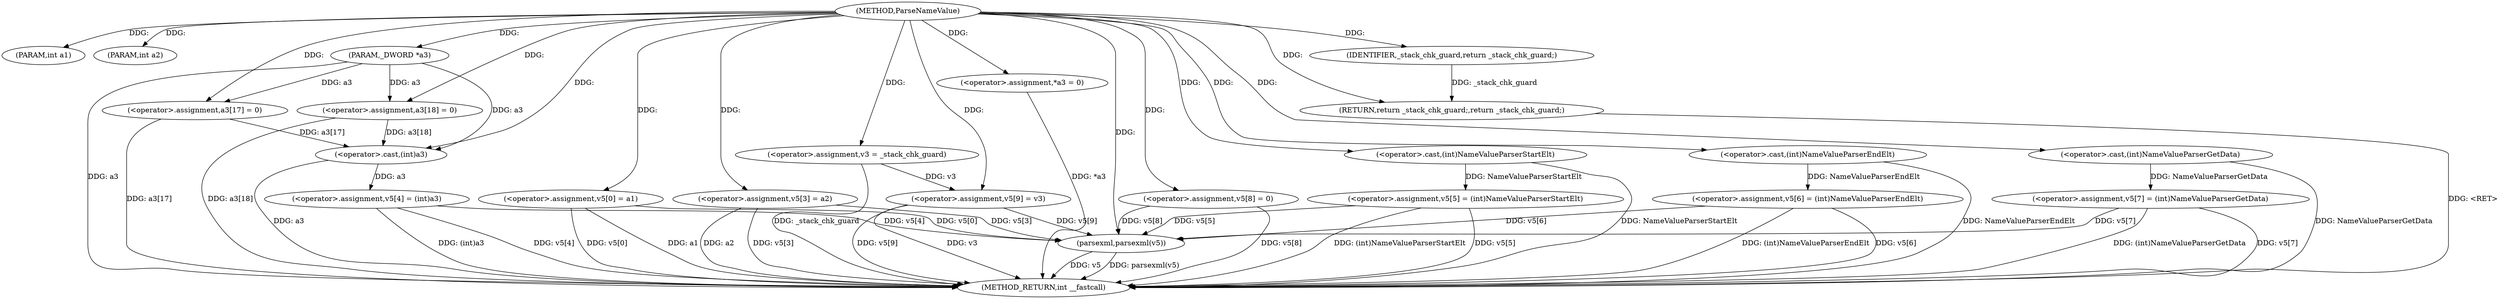 digraph ParseNameValue {  
"1000103" [label = "(METHOD,ParseNameValue)" ]
"1000179" [label = "(METHOD_RETURN,int __fastcall)" ]
"1000104" [label = "(PARAM,int a1)" ]
"1000105" [label = "(PARAM,int a2)" ]
"1000106" [label = "(PARAM,_DWORD *a3)" ]
"1000110" [label = "(<operator>.assignment,a3[17] = 0)" ]
"1000115" [label = "(<operator>.assignment,a3[18] = 0)" ]
"1000120" [label = "(<operator>.assignment,v5[0] = a1)" ]
"1000125" [label = "(<operator>.assignment,v5[3] = a2)" ]
"1000130" [label = "(<operator>.assignment,v3 = _stack_chk_guard)" ]
"1000133" [label = "(<operator>.assignment,v5[4] = (int)a3)" ]
"1000137" [label = "(<operator>.cast,(int)a3)" ]
"1000140" [label = "(<operator>.assignment,*a3 = 0)" ]
"1000144" [label = "(<operator>.assignment,v5[9] = v3)" ]
"1000149" [label = "(<operator>.assignment,v5[8] = 0)" ]
"1000154" [label = "(<operator>.assignment,v5[5] = (int)NameValueParserStartElt)" ]
"1000158" [label = "(<operator>.cast,(int)NameValueParserStartElt)" ]
"1000161" [label = "(<operator>.assignment,v5[6] = (int)NameValueParserEndElt)" ]
"1000165" [label = "(<operator>.cast,(int)NameValueParserEndElt)" ]
"1000168" [label = "(<operator>.assignment,v5[7] = (int)NameValueParserGetData)" ]
"1000172" [label = "(<operator>.cast,(int)NameValueParserGetData)" ]
"1000175" [label = "(parsexml,parsexml(v5))" ]
"1000177" [label = "(RETURN,return _stack_chk_guard;,return _stack_chk_guard;)" ]
"1000178" [label = "(IDENTIFIER,_stack_chk_guard,return _stack_chk_guard;)" ]
  "1000165" -> "1000179"  [ label = "DDG: NameValueParserEndElt"] 
  "1000120" -> "1000179"  [ label = "DDG: v5[0]"] 
  "1000125" -> "1000179"  [ label = "DDG: a2"] 
  "1000137" -> "1000179"  [ label = "DDG: a3"] 
  "1000172" -> "1000179"  [ label = "DDG: NameValueParserGetData"] 
  "1000120" -> "1000179"  [ label = "DDG: a1"] 
  "1000133" -> "1000179"  [ label = "DDG: (int)a3"] 
  "1000133" -> "1000179"  [ label = "DDG: v5[4]"] 
  "1000149" -> "1000179"  [ label = "DDG: v5[8]"] 
  "1000144" -> "1000179"  [ label = "DDG: v3"] 
  "1000154" -> "1000179"  [ label = "DDG: v5[5]"] 
  "1000154" -> "1000179"  [ label = "DDG: (int)NameValueParserStartElt"] 
  "1000115" -> "1000179"  [ label = "DDG: a3[18]"] 
  "1000140" -> "1000179"  [ label = "DDG: *a3"] 
  "1000125" -> "1000179"  [ label = "DDG: v5[3]"] 
  "1000175" -> "1000179"  [ label = "DDG: v5"] 
  "1000168" -> "1000179"  [ label = "DDG: v5[7]"] 
  "1000144" -> "1000179"  [ label = "DDG: v5[9]"] 
  "1000158" -> "1000179"  [ label = "DDG: NameValueParserStartElt"] 
  "1000110" -> "1000179"  [ label = "DDG: a3[17]"] 
  "1000175" -> "1000179"  [ label = "DDG: parsexml(v5)"] 
  "1000168" -> "1000179"  [ label = "DDG: (int)NameValueParserGetData"] 
  "1000161" -> "1000179"  [ label = "DDG: (int)NameValueParserEndElt"] 
  "1000161" -> "1000179"  [ label = "DDG: v5[6]"] 
  "1000106" -> "1000179"  [ label = "DDG: a3"] 
  "1000130" -> "1000179"  [ label = "DDG: _stack_chk_guard"] 
  "1000177" -> "1000179"  [ label = "DDG: <RET>"] 
  "1000103" -> "1000104"  [ label = "DDG: "] 
  "1000103" -> "1000105"  [ label = "DDG: "] 
  "1000103" -> "1000106"  [ label = "DDG: "] 
  "1000103" -> "1000110"  [ label = "DDG: "] 
  "1000106" -> "1000110"  [ label = "DDG: a3"] 
  "1000103" -> "1000115"  [ label = "DDG: "] 
  "1000106" -> "1000115"  [ label = "DDG: a3"] 
  "1000103" -> "1000120"  [ label = "DDG: "] 
  "1000103" -> "1000125"  [ label = "DDG: "] 
  "1000103" -> "1000130"  [ label = "DDG: "] 
  "1000137" -> "1000133"  [ label = "DDG: a3"] 
  "1000115" -> "1000137"  [ label = "DDG: a3[18]"] 
  "1000110" -> "1000137"  [ label = "DDG: a3[17]"] 
  "1000106" -> "1000137"  [ label = "DDG: a3"] 
  "1000103" -> "1000137"  [ label = "DDG: "] 
  "1000103" -> "1000140"  [ label = "DDG: "] 
  "1000130" -> "1000144"  [ label = "DDG: v3"] 
  "1000103" -> "1000144"  [ label = "DDG: "] 
  "1000103" -> "1000149"  [ label = "DDG: "] 
  "1000158" -> "1000154"  [ label = "DDG: NameValueParserStartElt"] 
  "1000103" -> "1000158"  [ label = "DDG: "] 
  "1000165" -> "1000161"  [ label = "DDG: NameValueParserEndElt"] 
  "1000103" -> "1000165"  [ label = "DDG: "] 
  "1000172" -> "1000168"  [ label = "DDG: NameValueParserGetData"] 
  "1000103" -> "1000172"  [ label = "DDG: "] 
  "1000120" -> "1000175"  [ label = "DDG: v5[0]"] 
  "1000133" -> "1000175"  [ label = "DDG: v5[4]"] 
  "1000149" -> "1000175"  [ label = "DDG: v5[8]"] 
  "1000154" -> "1000175"  [ label = "DDG: v5[5]"] 
  "1000125" -> "1000175"  [ label = "DDG: v5[3]"] 
  "1000168" -> "1000175"  [ label = "DDG: v5[7]"] 
  "1000144" -> "1000175"  [ label = "DDG: v5[9]"] 
  "1000161" -> "1000175"  [ label = "DDG: v5[6]"] 
  "1000103" -> "1000175"  [ label = "DDG: "] 
  "1000178" -> "1000177"  [ label = "DDG: _stack_chk_guard"] 
  "1000103" -> "1000177"  [ label = "DDG: "] 
  "1000103" -> "1000178"  [ label = "DDG: "] 
}
